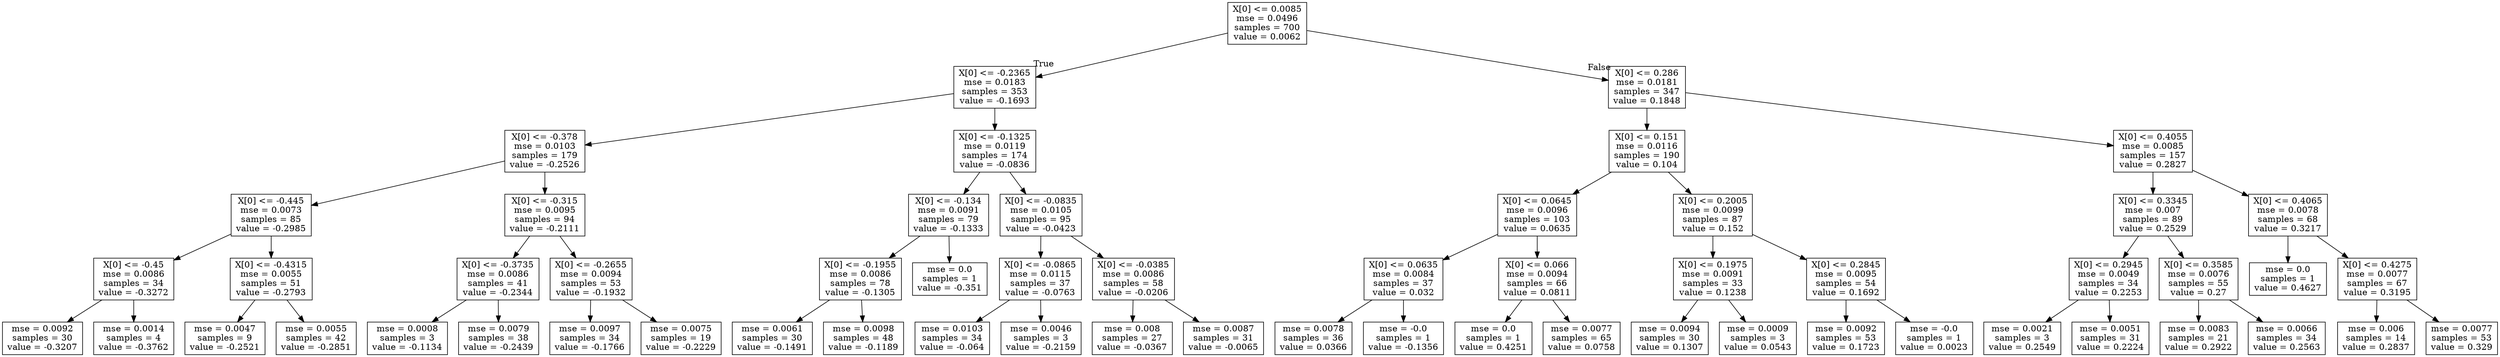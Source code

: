 digraph Tree {
node [shape=box] ;
0 [label="X[0] <= 0.0085\nmse = 0.0496\nsamples = 700\nvalue = 0.0062"] ;
1 [label="X[0] <= -0.2365\nmse = 0.0183\nsamples = 353\nvalue = -0.1693"] ;
0 -> 1 [labeldistance=2.5, labelangle=45, headlabel="True"] ;
2 [label="X[0] <= -0.378\nmse = 0.0103\nsamples = 179\nvalue = -0.2526"] ;
1 -> 2 ;
3 [label="X[0] <= -0.445\nmse = 0.0073\nsamples = 85\nvalue = -0.2985"] ;
2 -> 3 ;
4 [label="X[0] <= -0.45\nmse = 0.0086\nsamples = 34\nvalue = -0.3272"] ;
3 -> 4 ;
5 [label="mse = 0.0092\nsamples = 30\nvalue = -0.3207"] ;
4 -> 5 ;
6 [label="mse = 0.0014\nsamples = 4\nvalue = -0.3762"] ;
4 -> 6 ;
7 [label="X[0] <= -0.4315\nmse = 0.0055\nsamples = 51\nvalue = -0.2793"] ;
3 -> 7 ;
8 [label="mse = 0.0047\nsamples = 9\nvalue = -0.2521"] ;
7 -> 8 ;
9 [label="mse = 0.0055\nsamples = 42\nvalue = -0.2851"] ;
7 -> 9 ;
10 [label="X[0] <= -0.315\nmse = 0.0095\nsamples = 94\nvalue = -0.2111"] ;
2 -> 10 ;
11 [label="X[0] <= -0.3735\nmse = 0.0086\nsamples = 41\nvalue = -0.2344"] ;
10 -> 11 ;
12 [label="mse = 0.0008\nsamples = 3\nvalue = -0.1134"] ;
11 -> 12 ;
13 [label="mse = 0.0079\nsamples = 38\nvalue = -0.2439"] ;
11 -> 13 ;
14 [label="X[0] <= -0.2655\nmse = 0.0094\nsamples = 53\nvalue = -0.1932"] ;
10 -> 14 ;
15 [label="mse = 0.0097\nsamples = 34\nvalue = -0.1766"] ;
14 -> 15 ;
16 [label="mse = 0.0075\nsamples = 19\nvalue = -0.2229"] ;
14 -> 16 ;
17 [label="X[0] <= -0.1325\nmse = 0.0119\nsamples = 174\nvalue = -0.0836"] ;
1 -> 17 ;
18 [label="X[0] <= -0.134\nmse = 0.0091\nsamples = 79\nvalue = -0.1333"] ;
17 -> 18 ;
19 [label="X[0] <= -0.1955\nmse = 0.0086\nsamples = 78\nvalue = -0.1305"] ;
18 -> 19 ;
20 [label="mse = 0.0061\nsamples = 30\nvalue = -0.1491"] ;
19 -> 20 ;
21 [label="mse = 0.0098\nsamples = 48\nvalue = -0.1189"] ;
19 -> 21 ;
22 [label="mse = 0.0\nsamples = 1\nvalue = -0.351"] ;
18 -> 22 ;
23 [label="X[0] <= -0.0835\nmse = 0.0105\nsamples = 95\nvalue = -0.0423"] ;
17 -> 23 ;
24 [label="X[0] <= -0.0865\nmse = 0.0115\nsamples = 37\nvalue = -0.0763"] ;
23 -> 24 ;
25 [label="mse = 0.0103\nsamples = 34\nvalue = -0.064"] ;
24 -> 25 ;
26 [label="mse = 0.0046\nsamples = 3\nvalue = -0.2159"] ;
24 -> 26 ;
27 [label="X[0] <= -0.0385\nmse = 0.0086\nsamples = 58\nvalue = -0.0206"] ;
23 -> 27 ;
28 [label="mse = 0.008\nsamples = 27\nvalue = -0.0367"] ;
27 -> 28 ;
29 [label="mse = 0.0087\nsamples = 31\nvalue = -0.0065"] ;
27 -> 29 ;
30 [label="X[0] <= 0.286\nmse = 0.0181\nsamples = 347\nvalue = 0.1848"] ;
0 -> 30 [labeldistance=2.5, labelangle=-45, headlabel="False"] ;
31 [label="X[0] <= 0.151\nmse = 0.0116\nsamples = 190\nvalue = 0.104"] ;
30 -> 31 ;
32 [label="X[0] <= 0.0645\nmse = 0.0096\nsamples = 103\nvalue = 0.0635"] ;
31 -> 32 ;
33 [label="X[0] <= 0.0635\nmse = 0.0084\nsamples = 37\nvalue = 0.032"] ;
32 -> 33 ;
34 [label="mse = 0.0078\nsamples = 36\nvalue = 0.0366"] ;
33 -> 34 ;
35 [label="mse = -0.0\nsamples = 1\nvalue = -0.1356"] ;
33 -> 35 ;
36 [label="X[0] <= 0.066\nmse = 0.0094\nsamples = 66\nvalue = 0.0811"] ;
32 -> 36 ;
37 [label="mse = 0.0\nsamples = 1\nvalue = 0.4251"] ;
36 -> 37 ;
38 [label="mse = 0.0077\nsamples = 65\nvalue = 0.0758"] ;
36 -> 38 ;
39 [label="X[0] <= 0.2005\nmse = 0.0099\nsamples = 87\nvalue = 0.152"] ;
31 -> 39 ;
40 [label="X[0] <= 0.1975\nmse = 0.0091\nsamples = 33\nvalue = 0.1238"] ;
39 -> 40 ;
41 [label="mse = 0.0094\nsamples = 30\nvalue = 0.1307"] ;
40 -> 41 ;
42 [label="mse = 0.0009\nsamples = 3\nvalue = 0.0543"] ;
40 -> 42 ;
43 [label="X[0] <= 0.2845\nmse = 0.0095\nsamples = 54\nvalue = 0.1692"] ;
39 -> 43 ;
44 [label="mse = 0.0092\nsamples = 53\nvalue = 0.1723"] ;
43 -> 44 ;
45 [label="mse = -0.0\nsamples = 1\nvalue = 0.0023"] ;
43 -> 45 ;
46 [label="X[0] <= 0.4055\nmse = 0.0085\nsamples = 157\nvalue = 0.2827"] ;
30 -> 46 ;
47 [label="X[0] <= 0.3345\nmse = 0.007\nsamples = 89\nvalue = 0.2529"] ;
46 -> 47 ;
48 [label="X[0] <= 0.2945\nmse = 0.0049\nsamples = 34\nvalue = 0.2253"] ;
47 -> 48 ;
49 [label="mse = 0.0021\nsamples = 3\nvalue = 0.2549"] ;
48 -> 49 ;
50 [label="mse = 0.0051\nsamples = 31\nvalue = 0.2224"] ;
48 -> 50 ;
51 [label="X[0] <= 0.3585\nmse = 0.0076\nsamples = 55\nvalue = 0.27"] ;
47 -> 51 ;
52 [label="mse = 0.0083\nsamples = 21\nvalue = 0.2922"] ;
51 -> 52 ;
53 [label="mse = 0.0066\nsamples = 34\nvalue = 0.2563"] ;
51 -> 53 ;
54 [label="X[0] <= 0.4065\nmse = 0.0078\nsamples = 68\nvalue = 0.3217"] ;
46 -> 54 ;
55 [label="mse = 0.0\nsamples = 1\nvalue = 0.4627"] ;
54 -> 55 ;
56 [label="X[0] <= 0.4275\nmse = 0.0077\nsamples = 67\nvalue = 0.3195"] ;
54 -> 56 ;
57 [label="mse = 0.006\nsamples = 14\nvalue = 0.2837"] ;
56 -> 57 ;
58 [label="mse = 0.0077\nsamples = 53\nvalue = 0.329"] ;
56 -> 58 ;
}